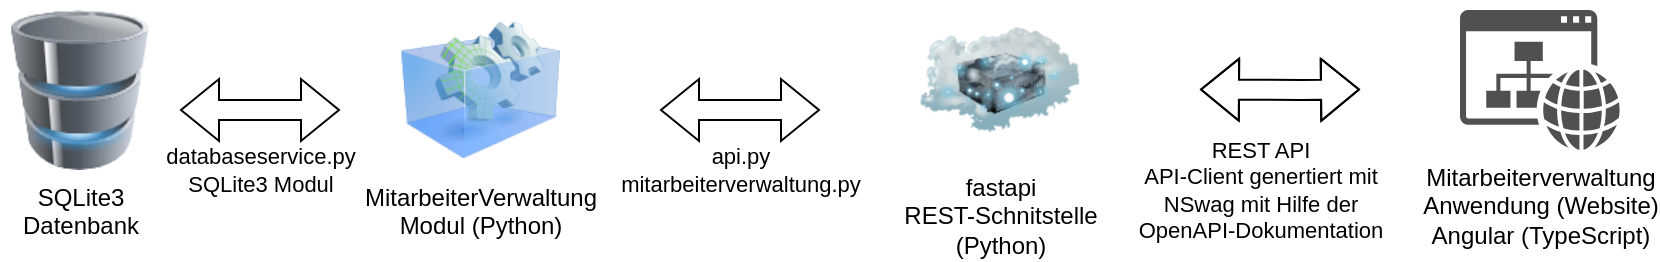 <mxfile version="24.6.0" type="device">
  <diagram id="prtHgNgQTEPvFCAcTncT" name="Page-1">
    <mxGraphModel dx="1811" dy="549" grid="1" gridSize="10" guides="1" tooltips="1" connect="1" arrows="1" fold="1" page="1" pageScale="1" pageWidth="827" pageHeight="1169" math="0" shadow="0">
      <root>
        <mxCell id="0" />
        <mxCell id="1" parent="0" />
        <mxCell id="XlIno4v38W7UMngcY4H5-6" value="&lt;div&gt;MitarbeiterVerwaltung&lt;/div&gt;&lt;div&gt;Modul (Python)&lt;/div&gt;" style="image;html=1;image=img/lib/clip_art/computers/Virtual_Application_128x128.png" vertex="1" parent="1">
          <mxGeometry x="-80" y="655" width="80" height="80" as="geometry" />
        </mxCell>
        <mxCell id="XlIno4v38W7UMngcY4H5-7" value="fastapi&lt;div&gt;REST-Schnitstelle&lt;/div&gt;&lt;div&gt;(Python)&lt;/div&gt;" style="image;html=1;image=img/lib/clip_art/networking/Cloud_Server_128x128.png" vertex="1" parent="1">
          <mxGeometry x="180" y="650" width="80" height="80" as="geometry" />
        </mxCell>
        <mxCell id="XlIno4v38W7UMngcY4H5-8" value="Mitarbeiterverwaltung&lt;div&gt;Anwendung (Website)&lt;/div&gt;&lt;div&gt;Angular (TypeScript)&lt;/div&gt;" style="sketch=0;pointerEvents=1;shadow=0;dashed=0;html=1;strokeColor=none;fillColor=#505050;labelPosition=center;verticalLabelPosition=bottom;verticalAlign=top;outlineConnect=0;align=center;shape=mxgraph.office.concepts.website;" vertex="1" parent="1">
          <mxGeometry x="450" y="655" width="80" height="70" as="geometry" />
        </mxCell>
        <mxCell id="XlIno4v38W7UMngcY4H5-9" value="SQLite3&lt;div&gt;Datenbank&lt;/div&gt;" style="image;html=1;image=img/lib/clip_art/computers/Database_128x128.png" vertex="1" parent="1">
          <mxGeometry x="-280" y="655" width="80" height="80" as="geometry" />
        </mxCell>
        <mxCell id="XlIno4v38W7UMngcY4H5-10" value="" style="shape=flexArrow;endArrow=classic;startArrow=classic;html=1;rounded=0;" edge="1" parent="1">
          <mxGeometry width="100" height="100" relative="1" as="geometry">
            <mxPoint x="-190" y="705" as="sourcePoint" />
            <mxPoint x="-110" y="705" as="targetPoint" />
          </mxGeometry>
        </mxCell>
        <mxCell id="XlIno4v38W7UMngcY4H5-11" value="databaseservice.py&lt;br&gt;SQLite3 Modul" style="edgeLabel;html=1;align=center;verticalAlign=middle;resizable=0;points=[];" vertex="1" connectable="0" parent="XlIno4v38W7UMngcY4H5-10">
          <mxGeometry x="-0.047" y="2" relative="1" as="geometry">
            <mxPoint x="2" y="32" as="offset" />
          </mxGeometry>
        </mxCell>
        <mxCell id="XlIno4v38W7UMngcY4H5-12" value="" style="shape=flexArrow;endArrow=classic;startArrow=classic;html=1;rounded=0;" edge="1" parent="1">
          <mxGeometry width="100" height="100" relative="1" as="geometry">
            <mxPoint x="50" y="705" as="sourcePoint" />
            <mxPoint x="130" y="705" as="targetPoint" />
          </mxGeometry>
        </mxCell>
        <mxCell id="XlIno4v38W7UMngcY4H5-13" value="api.py&lt;br&gt;mitarbeiterverwaltung.py" style="edgeLabel;html=1;align=center;verticalAlign=middle;resizable=0;points=[];" vertex="1" connectable="0" parent="XlIno4v38W7UMngcY4H5-12">
          <mxGeometry x="-0.047" y="2" relative="1" as="geometry">
            <mxPoint x="2" y="32" as="offset" />
          </mxGeometry>
        </mxCell>
        <mxCell id="XlIno4v38W7UMngcY4H5-14" value="" style="shape=flexArrow;endArrow=classic;startArrow=classic;html=1;rounded=0;" edge="1" parent="1">
          <mxGeometry width="100" height="100" relative="1" as="geometry">
            <mxPoint x="320" y="694.76" as="sourcePoint" />
            <mxPoint x="400" y="694.76" as="targetPoint" />
            <Array as="points">
              <mxPoint x="370" y="695" />
            </Array>
          </mxGeometry>
        </mxCell>
        <mxCell id="XlIno4v38W7UMngcY4H5-15" value="REST API&lt;br&gt;API-Client genertiert mit&lt;br&gt;NSwag mit Hilfe der&lt;br&gt;OpenAPI-Dokumentation" style="edgeLabel;html=1;align=center;verticalAlign=middle;resizable=0;points=[];" vertex="1" connectable="0" parent="XlIno4v38W7UMngcY4H5-14">
          <mxGeometry x="-0.047" y="2" relative="1" as="geometry">
            <mxPoint x="-8" y="52" as="offset" />
          </mxGeometry>
        </mxCell>
      </root>
    </mxGraphModel>
  </diagram>
</mxfile>
